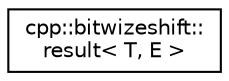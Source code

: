 digraph "Graphical Class Hierarchy"
{
  edge [fontname="Helvetica",fontsize="10",labelfontname="Helvetica",labelfontsize="10"];
  node [fontname="Helvetica",fontsize="10",shape=record];
  rankdir="LR";
  Node0 [label="cpp::bitwizeshift::\lresult\< T, E \>",height=0.2,width=0.4,color="black", fillcolor="white", style="filled",URL="$db/d9a/classcpp_1_1bitwizeshift_1_1result.html",tooltip="The class template result manages result results from APIs, while encoding possible failure condition..."];
}
